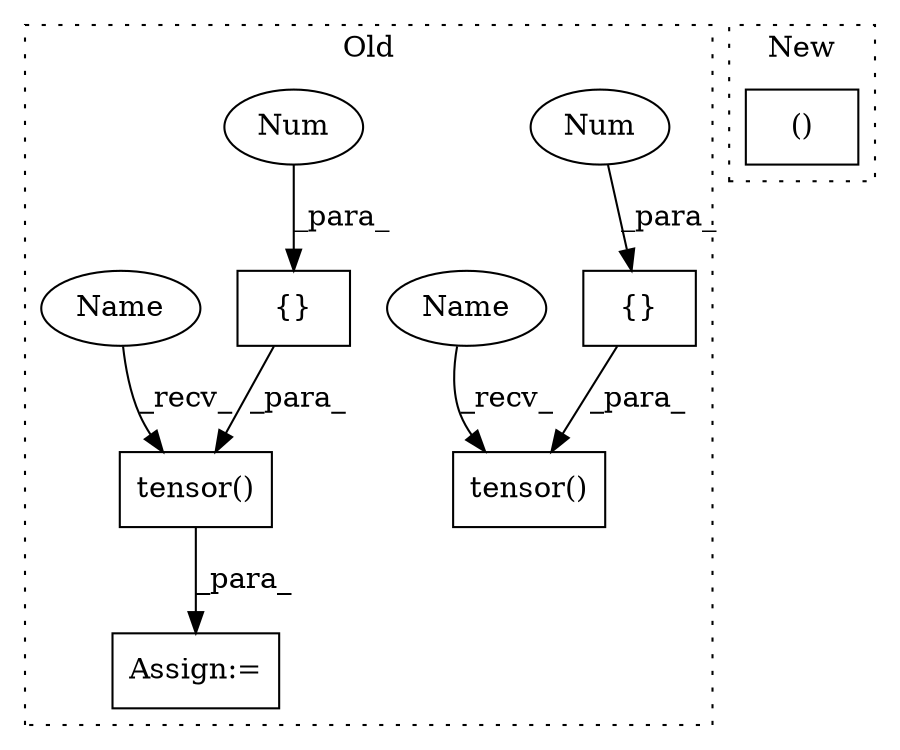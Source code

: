 digraph G {
subgraph cluster0 {
1 [label="tensor()" a="75" s="284,318" l="13,1" shape="box"];
3 [label="Assign:=" a="68" s="281" l="3" shape="box"];
4 [label="{}" a="59" s="297,317" l="1,0" shape="box"];
5 [label="Num" a="76" s="304" l="1" shape="ellipse"];
6 [label="tensor()" a="75" s="205,256" l="13,1" shape="box"];
7 [label="{}" a="59" s="218,255" l="1,0" shape="box"];
8 [label="Num" a="76" s="252" l="3" shape="ellipse"];
9 [label="Name" a="87" s="205" l="5" shape="ellipse"];
10 [label="Name" a="87" s="284" l="5" shape="ellipse"];
label = "Old";
style="dotted";
}
subgraph cluster1 {
2 [label="()" a="54" s="608" l="14" shape="box"];
label = "New";
style="dotted";
}
1 -> 3 [label="_para_"];
4 -> 1 [label="_para_"];
5 -> 4 [label="_para_"];
7 -> 6 [label="_para_"];
8 -> 7 [label="_para_"];
9 -> 6 [label="_recv_"];
10 -> 1 [label="_recv_"];
}